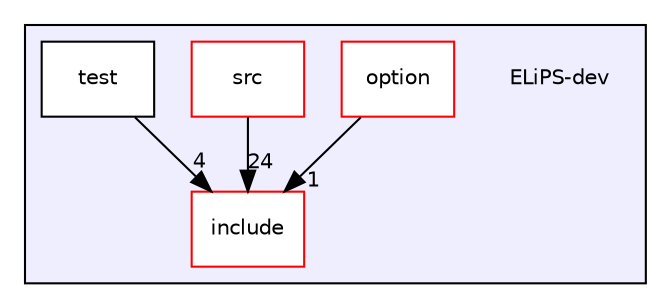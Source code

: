 digraph "ELiPS-dev" {
  compound=true
  node [ fontsize="10", fontname="Helvetica"];
  edge [ labelfontsize="10", labelfontname="Helvetica"];
  subgraph clusterdir_b0f91877410e0db1e712090b504f088d {
    graph [ bgcolor="#eeeeff", pencolor="black", label="" URL="dir_b0f91877410e0db1e712090b504f088d.html"];
    dir_b0f91877410e0db1e712090b504f088d [shape=plaintext label="ELiPS-dev"];
    dir_5bb9aa56114ba91db9fbf8284b11bc8f [shape=box label="include" color="red" fillcolor="white" style="filled" URL="dir_5bb9aa56114ba91db9fbf8284b11bc8f.html"];
    dir_85a323198fa08c1e48d787d20eae97f4 [shape=box label="option" color="red" fillcolor="white" style="filled" URL="dir_85a323198fa08c1e48d787d20eae97f4.html"];
    dir_8d0d6e6f65bc068e38dc246099d69d7b [shape=box label="src" color="red" fillcolor="white" style="filled" URL="dir_8d0d6e6f65bc068e38dc246099d69d7b.html"];
    dir_ef40d339cde814dba599da8ae4481e90 [shape=box label="test" color="black" fillcolor="white" style="filled" URL="dir_ef40d339cde814dba599da8ae4481e90.html"];
  }
  dir_8d0d6e6f65bc068e38dc246099d69d7b->dir_5bb9aa56114ba91db9fbf8284b11bc8f [headlabel="24", labeldistance=1.5 headhref="dir_000003_000001.html"];
  dir_ef40d339cde814dba599da8ae4481e90->dir_5bb9aa56114ba91db9fbf8284b11bc8f [headlabel="4", labeldistance=1.5 headhref="dir_000007_000001.html"];
  dir_85a323198fa08c1e48d787d20eae97f4->dir_5bb9aa56114ba91db9fbf8284b11bc8f [headlabel="1", labeldistance=1.5 headhref="dir_000005_000001.html"];
}
